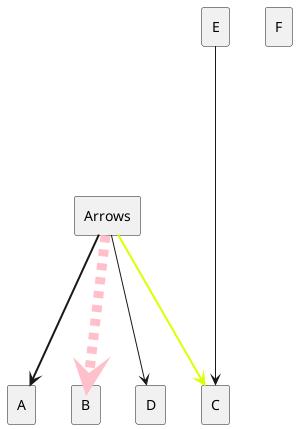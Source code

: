 @startuml

'left to right direction
'top to bottom direction

'skinparam nodesep 10
skinparam ranksep 150

rectangle Arrows
rectangle A
rectangle B
rectangle C
rectangle D
rectangle E
rectangle F

Arrows -[bold]-> A 
Arrows -[#pink,dashed,thickness=10]-> B
Arrows -[#DDFF00,dotted,bold]-> C
Arrows --> D

'long arrow for no good reason 
E ---> C 

@enduml